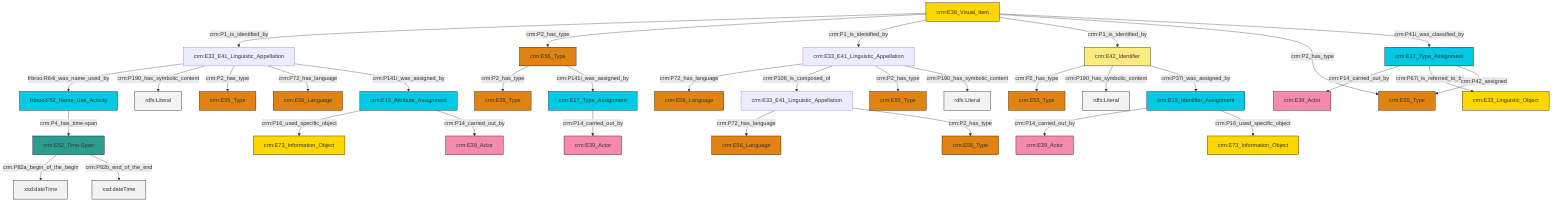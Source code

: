 graph TD
classDef Literal fill:#f2f2f2,stroke:#000000;
classDef CRM_Entity fill:#FFFFFF,stroke:#000000;
classDef Temporal_Entity fill:#00C9E6, stroke:#000000;
classDef Type fill:#E18312, stroke:#000000;
classDef Time-Span fill:#2C9C91, stroke:#000000;
classDef Appellation fill:#FFEB7F, stroke:#000000;
classDef Place fill:#008836, stroke:#000000;
classDef Persistent_Item fill:#B266B2, stroke:#000000;
classDef Conceptual_Object fill:#FFD700, stroke:#000000;
classDef Physical_Thing fill:#D2B48C, stroke:#000000;
classDef Actor fill:#f58aad, stroke:#000000;
classDef PC_Classes fill:#4ce600, stroke:#000000;
classDef Multi fill:#cccccc,stroke:#000000;

0["crm:E52_Time-Span"]:::Time-Span -->|crm:P82a_begin_of_the_begin| 1[xsd:dateTime]:::Literal
6["crm:E55_Type"]:::Type -->|crm:P2_has_type| 7["crm:E55_Type"]:::Type
8["crm:E33_E41_Linguistic_Appellation"]:::Default -->|frbroo:R64i_was_name_used_by| 9["frbroo:F52_Name_Use_Activity"]:::Temporal_Entity
10["crm:E33_E41_Linguistic_Appellation"]:::Default -->|crm:P72_has_language| 11["crm:E56_Language"]:::Type
12["crm:E36_Visual_Item"]:::Conceptual_Object -->|crm:P1_is_identified_by| 8["crm:E33_E41_Linguistic_Appellation"]:::Default
12["crm:E36_Visual_Item"]:::Conceptual_Object -->|crm:P2_has_type| 6["crm:E55_Type"]:::Type
10["crm:E33_E41_Linguistic_Appellation"]:::Default -->|crm:P106_is_composed_of| 15["crm:E33_E41_Linguistic_Appellation"]:::Default
10["crm:E33_E41_Linguistic_Appellation"]:::Default -->|crm:P2_has_type| 16["crm:E55_Type"]:::Type
12["crm:E36_Visual_Item"]:::Conceptual_Object -->|crm:P1_is_identified_by| 10["crm:E33_E41_Linguistic_Appellation"]:::Default
9["frbroo:F52_Name_Use_Activity"]:::Temporal_Entity -->|crm:P4_has_time-span| 0["crm:E52_Time-Span"]:::Time-Span
12["crm:E36_Visual_Item"]:::Conceptual_Object -->|crm:P1_is_identified_by| 4["crm:E42_Identifier"]:::Appellation
21["crm:E15_Identifier_Assignment"]:::Temporal_Entity -->|crm:P14_carried_out_by| 13["crm:E39_Actor"]:::Actor
8["crm:E33_E41_Linguistic_Appellation"]:::Default -->|crm:P190_has_symbolic_content| 25[rdfs:Literal]:::Literal
0["crm:E52_Time-Span"]:::Time-Span -->|crm:P82b_end_of_the_end| 26[xsd:dateTime]:::Literal
27["crm:E17_Type_Assignment"]:::Temporal_Entity -->|crm:P14_carried_out_by| 28["crm:E39_Actor"]:::Actor
31["crm:E13_Attribute_Assignment"]:::Temporal_Entity -->|crm:P16_used_specific_object| 32["crm:E73_Information_Object"]:::Conceptual_Object
12["crm:E36_Visual_Item"]:::Conceptual_Object -->|crm:P2_has_type| 36["crm:E55_Type"]:::Type
4["crm:E42_Identifier"]:::Appellation -->|crm:P2_has_type| 34["crm:E55_Type"]:::Type
27["crm:E17_Type_Assignment"]:::Temporal_Entity -->|crm:P67i_is_referred_to_by| 37["crm:E33_Linguistic_Object"]:::Conceptual_Object
15["crm:E33_E41_Linguistic_Appellation"]:::Default -->|crm:P72_has_language| 39["crm:E56_Language"]:::Type
6["crm:E55_Type"]:::Type -->|crm:P141i_was_assigned_by| 40["crm:E17_Type_Assignment"]:::Temporal_Entity
40["crm:E17_Type_Assignment"]:::Temporal_Entity -->|crm:P14_carried_out_by| 2["crm:E39_Actor"]:::Actor
21["crm:E15_Identifier_Assignment"]:::Temporal_Entity -->|crm:P16_used_specific_object| 48["crm:E73_Information_Object"]:::Conceptual_Object
8["crm:E33_E41_Linguistic_Appellation"]:::Default -->|crm:P2_has_type| 29["crm:E55_Type"]:::Type
8["crm:E33_E41_Linguistic_Appellation"]:::Default -->|crm:P72_has_language| 44["crm:E56_Language"]:::Type
4["crm:E42_Identifier"]:::Appellation -->|crm:P190_has_symbolic_content| 53[rdfs:Literal]:::Literal
15["crm:E33_E41_Linguistic_Appellation"]:::Default -->|crm:P2_has_type| 18["crm:E55_Type"]:::Type
10["crm:E33_E41_Linguistic_Appellation"]:::Default -->|crm:P190_has_symbolic_content| 57[rdfs:Literal]:::Literal
8["crm:E33_E41_Linguistic_Appellation"]:::Default -->|crm:P141i_was_assigned_by| 31["crm:E13_Attribute_Assignment"]:::Temporal_Entity
12["crm:E36_Visual_Item"]:::Conceptual_Object -->|crm:P41i_was_classified_by| 27["crm:E17_Type_Assignment"]:::Temporal_Entity
4["crm:E42_Identifier"]:::Appellation -->|crm:P37i_was_assigned_by| 21["crm:E15_Identifier_Assignment"]:::Temporal_Entity
27["crm:E17_Type_Assignment"]:::Temporal_Entity -->|crm:P42_assigned| 36["crm:E55_Type"]:::Type
31["crm:E13_Attribute_Assignment"]:::Temporal_Entity -->|crm:P14_carried_out_by| 54["crm:E39_Actor"]:::Actor
